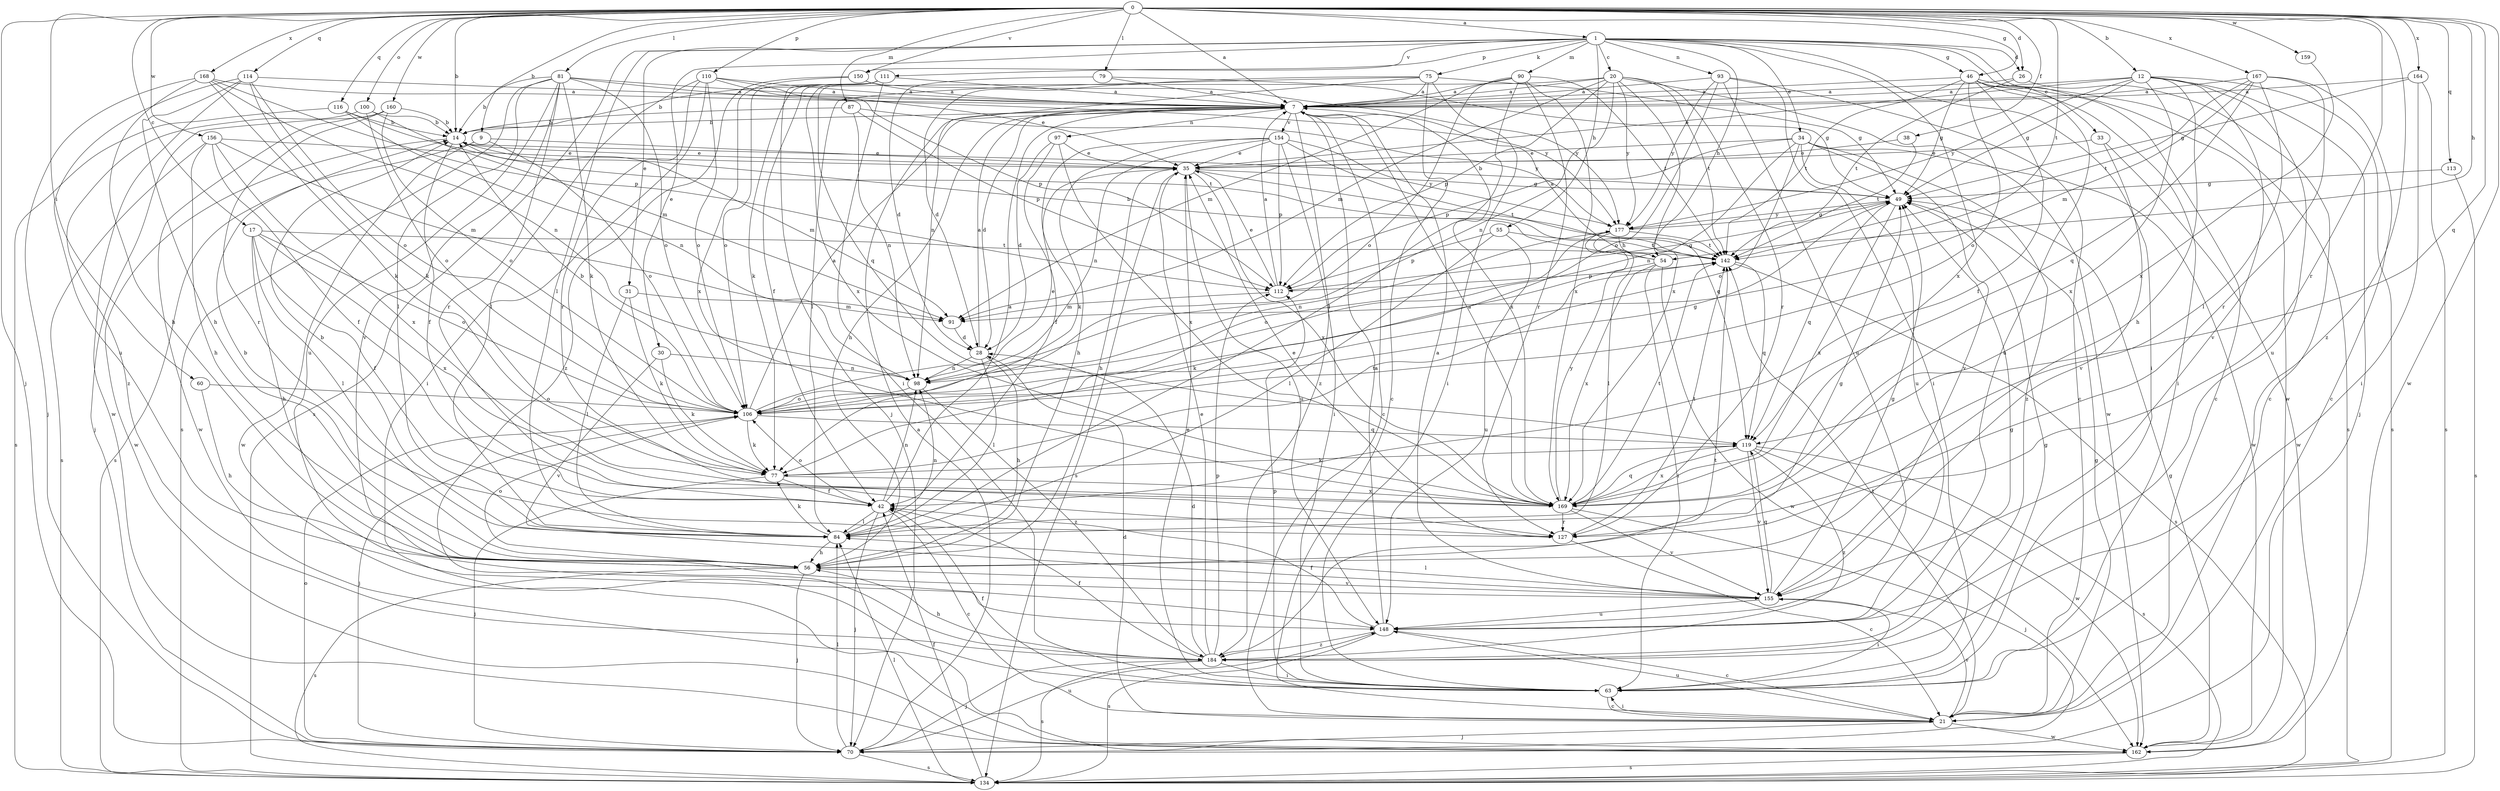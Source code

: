 strict digraph  {
0;
1;
7;
9;
12;
14;
17;
20;
21;
26;
28;
30;
31;
33;
34;
35;
38;
42;
46;
49;
54;
55;
56;
60;
63;
70;
75;
77;
79;
81;
84;
87;
90;
91;
93;
97;
98;
100;
106;
110;
111;
112;
113;
114;
116;
119;
127;
134;
142;
148;
150;
154;
155;
156;
159;
160;
162;
164;
167;
168;
169;
177;
184;
0 -> 1  [label=a];
0 -> 7  [label=a];
0 -> 9  [label=b];
0 -> 12  [label=b];
0 -> 14  [label=b];
0 -> 17  [label=c];
0 -> 26  [label=d];
0 -> 38  [label=f];
0 -> 46  [label=g];
0 -> 54  [label=h];
0 -> 60  [label=i];
0 -> 70  [label=j];
0 -> 79  [label=l];
0 -> 81  [label=l];
0 -> 87  [label=m];
0 -> 100  [label=o];
0 -> 110  [label=p];
0 -> 113  [label=q];
0 -> 114  [label=q];
0 -> 116  [label=q];
0 -> 119  [label=q];
0 -> 127  [label=r];
0 -> 142  [label=t];
0 -> 150  [label=v];
0 -> 156  [label=w];
0 -> 159  [label=w];
0 -> 160  [label=w];
0 -> 162  [label=w];
0 -> 164  [label=x];
0 -> 167  [label=x];
0 -> 168  [label=x];
0 -> 184  [label=z];
1 -> 20  [label=c];
1 -> 26  [label=d];
1 -> 30  [label=e];
1 -> 31  [label=e];
1 -> 33  [label=e];
1 -> 34  [label=e];
1 -> 46  [label=g];
1 -> 54  [label=h];
1 -> 55  [label=h];
1 -> 63  [label=i];
1 -> 75  [label=k];
1 -> 84  [label=l];
1 -> 90  [label=m];
1 -> 93  [label=n];
1 -> 111  [label=p];
1 -> 134  [label=s];
1 -> 150  [label=v];
1 -> 162  [label=w];
1 -> 169  [label=x];
7 -> 14  [label=b];
7 -> 21  [label=c];
7 -> 28  [label=d];
7 -> 56  [label=h];
7 -> 97  [label=n];
7 -> 154  [label=v];
7 -> 169  [label=x];
7 -> 184  [label=z];
9 -> 35  [label=e];
9 -> 106  [label=o];
9 -> 134  [label=s];
9 -> 162  [label=w];
12 -> 7  [label=a];
12 -> 35  [label=e];
12 -> 49  [label=g];
12 -> 56  [label=h];
12 -> 70  [label=j];
12 -> 134  [label=s];
12 -> 148  [label=u];
12 -> 155  [label=v];
12 -> 169  [label=x];
12 -> 177  [label=y];
14 -> 35  [label=e];
14 -> 42  [label=f];
14 -> 91  [label=m];
14 -> 162  [label=w];
17 -> 42  [label=f];
17 -> 56  [label=h];
17 -> 84  [label=l];
17 -> 106  [label=o];
17 -> 142  [label=t];
17 -> 169  [label=x];
20 -> 7  [label=a];
20 -> 14  [label=b];
20 -> 91  [label=m];
20 -> 98  [label=n];
20 -> 112  [label=p];
20 -> 127  [label=r];
20 -> 142  [label=t];
20 -> 162  [label=w];
20 -> 169  [label=x];
20 -> 177  [label=y];
21 -> 28  [label=d];
21 -> 49  [label=g];
21 -> 63  [label=i];
21 -> 70  [label=j];
21 -> 142  [label=t];
21 -> 148  [label=u];
21 -> 155  [label=v];
21 -> 162  [label=w];
26 -> 7  [label=a];
26 -> 21  [label=c];
26 -> 142  [label=t];
28 -> 7  [label=a];
28 -> 56  [label=h];
28 -> 84  [label=l];
28 -> 98  [label=n];
30 -> 77  [label=k];
30 -> 98  [label=n];
30 -> 155  [label=v];
31 -> 77  [label=k];
31 -> 84  [label=l];
31 -> 91  [label=m];
33 -> 35  [label=e];
33 -> 155  [label=v];
33 -> 162  [label=w];
34 -> 35  [label=e];
34 -> 98  [label=n];
34 -> 106  [label=o];
34 -> 112  [label=p];
34 -> 148  [label=u];
34 -> 155  [label=v];
34 -> 162  [label=w];
34 -> 184  [label=z];
35 -> 49  [label=g];
35 -> 56  [label=h];
35 -> 134  [label=s];
35 -> 142  [label=t];
35 -> 148  [label=u];
35 -> 169  [label=x];
38 -> 35  [label=e];
38 -> 142  [label=t];
42 -> 7  [label=a];
42 -> 21  [label=c];
42 -> 70  [label=j];
42 -> 84  [label=l];
42 -> 98  [label=n];
42 -> 106  [label=o];
46 -> 7  [label=a];
46 -> 21  [label=c];
46 -> 42  [label=f];
46 -> 49  [label=g];
46 -> 63  [label=i];
46 -> 106  [label=o];
46 -> 134  [label=s];
46 -> 142  [label=t];
46 -> 148  [label=u];
49 -> 14  [label=b];
49 -> 119  [label=q];
49 -> 169  [label=x];
49 -> 177  [label=y];
54 -> 7  [label=a];
54 -> 14  [label=b];
54 -> 63  [label=i];
54 -> 77  [label=k];
54 -> 162  [label=w];
54 -> 169  [label=x];
55 -> 84  [label=l];
55 -> 112  [label=p];
55 -> 142  [label=t];
55 -> 148  [label=u];
56 -> 14  [label=b];
56 -> 49  [label=g];
56 -> 70  [label=j];
56 -> 106  [label=o];
56 -> 134  [label=s];
56 -> 155  [label=v];
60 -> 56  [label=h];
60 -> 106  [label=o];
63 -> 21  [label=c];
63 -> 35  [label=e];
63 -> 42  [label=f];
63 -> 49  [label=g];
63 -> 112  [label=p];
70 -> 7  [label=a];
70 -> 84  [label=l];
70 -> 106  [label=o];
70 -> 134  [label=s];
70 -> 148  [label=u];
75 -> 7  [label=a];
75 -> 21  [label=c];
75 -> 28  [label=d];
75 -> 49  [label=g];
75 -> 63  [label=i];
75 -> 84  [label=l];
75 -> 98  [label=n];
77 -> 42  [label=f];
77 -> 70  [label=j];
77 -> 142  [label=t];
77 -> 169  [label=x];
79 -> 7  [label=a];
79 -> 28  [label=d];
79 -> 49  [label=g];
81 -> 7  [label=a];
81 -> 14  [label=b];
81 -> 77  [label=k];
81 -> 84  [label=l];
81 -> 106  [label=o];
81 -> 127  [label=r];
81 -> 134  [label=s];
81 -> 148  [label=u];
81 -> 155  [label=v];
81 -> 177  [label=y];
84 -> 14  [label=b];
84 -> 56  [label=h];
84 -> 77  [label=k];
84 -> 98  [label=n];
87 -> 14  [label=b];
87 -> 98  [label=n];
87 -> 112  [label=p];
87 -> 177  [label=y];
90 -> 7  [label=a];
90 -> 84  [label=l];
90 -> 91  [label=m];
90 -> 106  [label=o];
90 -> 127  [label=r];
90 -> 142  [label=t];
90 -> 169  [label=x];
91 -> 28  [label=d];
93 -> 7  [label=a];
93 -> 21  [label=c];
93 -> 63  [label=i];
93 -> 106  [label=o];
93 -> 148  [label=u];
93 -> 177  [label=y];
97 -> 28  [label=d];
97 -> 35  [label=e];
97 -> 42  [label=f];
97 -> 169  [label=x];
98 -> 106  [label=o];
98 -> 184  [label=z];
100 -> 14  [label=b];
100 -> 91  [label=m];
100 -> 106  [label=o];
100 -> 184  [label=z];
106 -> 7  [label=a];
106 -> 14  [label=b];
106 -> 35  [label=e];
106 -> 49  [label=g];
106 -> 70  [label=j];
106 -> 77  [label=k];
106 -> 119  [label=q];
110 -> 7  [label=a];
110 -> 35  [label=e];
110 -> 63  [label=i];
110 -> 84  [label=l];
110 -> 106  [label=o];
110 -> 112  [label=p];
110 -> 127  [label=r];
111 -> 7  [label=a];
111 -> 42  [label=f];
111 -> 63  [label=i];
111 -> 70  [label=j];
111 -> 77  [label=k];
111 -> 106  [label=o];
111 -> 119  [label=q];
111 -> 169  [label=x];
112 -> 7  [label=a];
112 -> 35  [label=e];
112 -> 49  [label=g];
112 -> 91  [label=m];
113 -> 49  [label=g];
113 -> 134  [label=s];
114 -> 7  [label=a];
114 -> 56  [label=h];
114 -> 77  [label=k];
114 -> 106  [label=o];
114 -> 148  [label=u];
114 -> 162  [label=w];
116 -> 14  [label=b];
116 -> 98  [label=n];
116 -> 134  [label=s];
116 -> 142  [label=t];
119 -> 77  [label=k];
119 -> 134  [label=s];
119 -> 155  [label=v];
119 -> 162  [label=w];
119 -> 169  [label=x];
119 -> 184  [label=z];
127 -> 21  [label=c];
127 -> 35  [label=e];
127 -> 142  [label=t];
134 -> 42  [label=f];
134 -> 84  [label=l];
142 -> 112  [label=p];
142 -> 119  [label=q];
142 -> 134  [label=s];
148 -> 7  [label=a];
148 -> 21  [label=c];
148 -> 42  [label=f];
148 -> 134  [label=s];
148 -> 184  [label=z];
150 -> 7  [label=a];
150 -> 169  [label=x];
150 -> 177  [label=y];
150 -> 184  [label=z];
154 -> 35  [label=e];
154 -> 56  [label=h];
154 -> 63  [label=i];
154 -> 77  [label=k];
154 -> 98  [label=n];
154 -> 112  [label=p];
154 -> 119  [label=q];
154 -> 177  [label=y];
155 -> 7  [label=a];
155 -> 49  [label=g];
155 -> 63  [label=i];
155 -> 84  [label=l];
155 -> 119  [label=q];
155 -> 148  [label=u];
156 -> 35  [label=e];
156 -> 42  [label=f];
156 -> 56  [label=h];
156 -> 91  [label=m];
156 -> 134  [label=s];
156 -> 169  [label=x];
159 -> 169  [label=x];
160 -> 14  [label=b];
160 -> 70  [label=j];
160 -> 106  [label=o];
160 -> 127  [label=r];
160 -> 162  [label=w];
162 -> 49  [label=g];
162 -> 134  [label=s];
164 -> 7  [label=a];
164 -> 49  [label=g];
164 -> 63  [label=i];
164 -> 134  [label=s];
167 -> 7  [label=a];
167 -> 21  [label=c];
167 -> 84  [label=l];
167 -> 91  [label=m];
167 -> 119  [label=q];
167 -> 127  [label=r];
167 -> 142  [label=t];
168 -> 7  [label=a];
168 -> 56  [label=h];
168 -> 70  [label=j];
168 -> 77  [label=k];
168 -> 98  [label=n];
168 -> 112  [label=p];
169 -> 7  [label=a];
169 -> 70  [label=j];
169 -> 119  [label=q];
169 -> 127  [label=r];
169 -> 142  [label=t];
169 -> 155  [label=v];
169 -> 177  [label=y];
177 -> 49  [label=g];
177 -> 84  [label=l];
177 -> 98  [label=n];
177 -> 106  [label=o];
177 -> 142  [label=t];
177 -> 54  [label=h];
184 -> 28  [label=d];
184 -> 35  [label=e];
184 -> 42  [label=f];
184 -> 49  [label=g];
184 -> 56  [label=h];
184 -> 63  [label=i];
184 -> 70  [label=j];
184 -> 112  [label=p];
184 -> 134  [label=s];
184 -> 142  [label=t];
}
